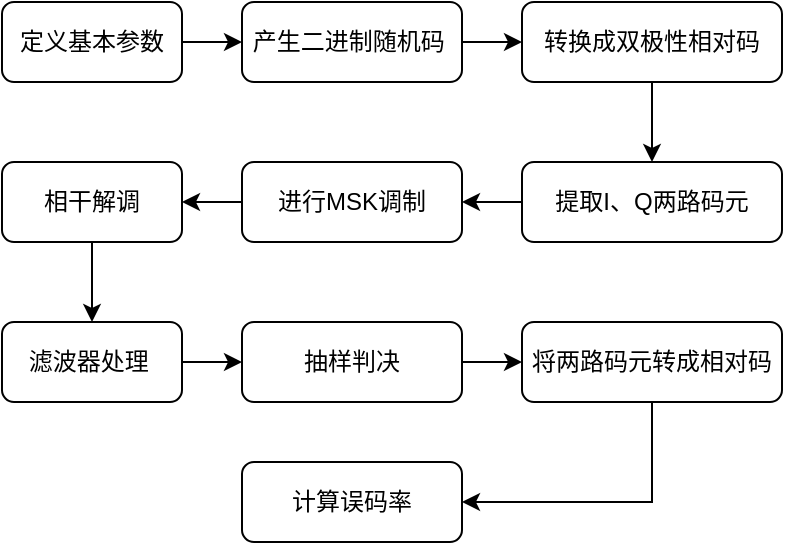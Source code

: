 <mxfile version="21.3.7" type="github">
  <diagram name="第 1 页" id="eEgo0yLSxa-eOtAsQ8Sg">
    <mxGraphModel dx="660" dy="962" grid="1" gridSize="10" guides="1" tooltips="1" connect="1" arrows="1" fold="1" page="1" pageScale="1" pageWidth="827" pageHeight="1169" math="0" shadow="0">
      <root>
        <mxCell id="0" />
        <mxCell id="1" parent="0" />
        <mxCell id="UkfWItvqZy_9ZK4fLWkx-14" style="edgeStyle=orthogonalEdgeStyle;rounded=0;orthogonalLoop=1;jettySize=auto;html=1;exitX=1;exitY=0.5;exitDx=0;exitDy=0;entryX=0;entryY=0.5;entryDx=0;entryDy=0;" edge="1" parent="1" source="UkfWItvqZy_9ZK4fLWkx-4" target="UkfWItvqZy_9ZK4fLWkx-5">
          <mxGeometry relative="1" as="geometry" />
        </mxCell>
        <mxCell id="UkfWItvqZy_9ZK4fLWkx-4" value="定义基本参数" style="rounded=1;whiteSpace=wrap;html=1;" vertex="1" parent="1">
          <mxGeometry x="60" y="80" width="90" height="40" as="geometry" />
        </mxCell>
        <mxCell id="UkfWItvqZy_9ZK4fLWkx-15" value="" style="edgeStyle=orthogonalEdgeStyle;rounded=0;orthogonalLoop=1;jettySize=auto;html=1;" edge="1" parent="1" source="UkfWItvqZy_9ZK4fLWkx-5" target="UkfWItvqZy_9ZK4fLWkx-6">
          <mxGeometry relative="1" as="geometry" />
        </mxCell>
        <mxCell id="UkfWItvqZy_9ZK4fLWkx-5" value="产生二进制随机码&amp;nbsp;" style="rounded=1;whiteSpace=wrap;html=1;" vertex="1" parent="1">
          <mxGeometry x="180" y="80" width="110" height="40" as="geometry" />
        </mxCell>
        <mxCell id="UkfWItvqZy_9ZK4fLWkx-16" value="" style="edgeStyle=orthogonalEdgeStyle;rounded=0;orthogonalLoop=1;jettySize=auto;html=1;" edge="1" parent="1" source="UkfWItvqZy_9ZK4fLWkx-6" target="UkfWItvqZy_9ZK4fLWkx-7">
          <mxGeometry relative="1" as="geometry" />
        </mxCell>
        <mxCell id="UkfWItvqZy_9ZK4fLWkx-6" value="转换成双极性相对码" style="rounded=1;whiteSpace=wrap;html=1;" vertex="1" parent="1">
          <mxGeometry x="320" y="80" width="130" height="40" as="geometry" />
        </mxCell>
        <mxCell id="UkfWItvqZy_9ZK4fLWkx-17" value="" style="edgeStyle=orthogonalEdgeStyle;rounded=0;orthogonalLoop=1;jettySize=auto;html=1;" edge="1" parent="1" source="UkfWItvqZy_9ZK4fLWkx-7" target="UkfWItvqZy_9ZK4fLWkx-8">
          <mxGeometry relative="1" as="geometry" />
        </mxCell>
        <mxCell id="UkfWItvqZy_9ZK4fLWkx-7" value="提取I、Q两路码元" style="rounded=1;whiteSpace=wrap;html=1;" vertex="1" parent="1">
          <mxGeometry x="320" y="160" width="130" height="40" as="geometry" />
        </mxCell>
        <mxCell id="UkfWItvqZy_9ZK4fLWkx-18" value="" style="edgeStyle=orthogonalEdgeStyle;rounded=0;orthogonalLoop=1;jettySize=auto;html=1;" edge="1" parent="1" source="UkfWItvqZy_9ZK4fLWkx-8" target="UkfWItvqZy_9ZK4fLWkx-9">
          <mxGeometry relative="1" as="geometry" />
        </mxCell>
        <mxCell id="UkfWItvqZy_9ZK4fLWkx-8" value="进行MSK调制" style="rounded=1;whiteSpace=wrap;html=1;" vertex="1" parent="1">
          <mxGeometry x="180" y="160" width="110" height="40" as="geometry" />
        </mxCell>
        <mxCell id="UkfWItvqZy_9ZK4fLWkx-19" value="" style="edgeStyle=orthogonalEdgeStyle;rounded=0;orthogonalLoop=1;jettySize=auto;html=1;" edge="1" parent="1" source="UkfWItvqZy_9ZK4fLWkx-9" target="UkfWItvqZy_9ZK4fLWkx-10">
          <mxGeometry relative="1" as="geometry" />
        </mxCell>
        <mxCell id="UkfWItvqZy_9ZK4fLWkx-9" value="相干解调" style="rounded=1;whiteSpace=wrap;html=1;" vertex="1" parent="1">
          <mxGeometry x="60" y="160" width="90" height="40" as="geometry" />
        </mxCell>
        <mxCell id="UkfWItvqZy_9ZK4fLWkx-21" value="" style="edgeStyle=orthogonalEdgeStyle;rounded=0;orthogonalLoop=1;jettySize=auto;html=1;" edge="1" parent="1" source="UkfWItvqZy_9ZK4fLWkx-10" target="UkfWItvqZy_9ZK4fLWkx-11">
          <mxGeometry relative="1" as="geometry" />
        </mxCell>
        <mxCell id="UkfWItvqZy_9ZK4fLWkx-10" value="滤波器处理&amp;nbsp;" style="rounded=1;whiteSpace=wrap;html=1;" vertex="1" parent="1">
          <mxGeometry x="60" y="240" width="90" height="40" as="geometry" />
        </mxCell>
        <mxCell id="UkfWItvqZy_9ZK4fLWkx-22" value="" style="edgeStyle=orthogonalEdgeStyle;rounded=0;orthogonalLoop=1;jettySize=auto;html=1;" edge="1" parent="1" source="UkfWItvqZy_9ZK4fLWkx-11" target="UkfWItvqZy_9ZK4fLWkx-12">
          <mxGeometry relative="1" as="geometry" />
        </mxCell>
        <mxCell id="UkfWItvqZy_9ZK4fLWkx-11" value="抽样判决" style="rounded=1;whiteSpace=wrap;html=1;" vertex="1" parent="1">
          <mxGeometry x="180" y="240" width="110" height="40" as="geometry" />
        </mxCell>
        <mxCell id="UkfWItvqZy_9ZK4fLWkx-24" style="edgeStyle=orthogonalEdgeStyle;rounded=0;orthogonalLoop=1;jettySize=auto;html=1;exitX=0.5;exitY=1;exitDx=0;exitDy=0;entryX=1;entryY=0.5;entryDx=0;entryDy=0;" edge="1" parent="1" source="UkfWItvqZy_9ZK4fLWkx-12" target="UkfWItvqZy_9ZK4fLWkx-13">
          <mxGeometry relative="1" as="geometry" />
        </mxCell>
        <mxCell id="UkfWItvqZy_9ZK4fLWkx-12" value="将两路码元转成相对码" style="rounded=1;whiteSpace=wrap;html=1;" vertex="1" parent="1">
          <mxGeometry x="320" y="240" width="130" height="40" as="geometry" />
        </mxCell>
        <mxCell id="UkfWItvqZy_9ZK4fLWkx-13" value="计算误码率" style="rounded=1;whiteSpace=wrap;html=1;" vertex="1" parent="1">
          <mxGeometry x="180" y="310" width="110" height="40" as="geometry" />
        </mxCell>
      </root>
    </mxGraphModel>
  </diagram>
</mxfile>
